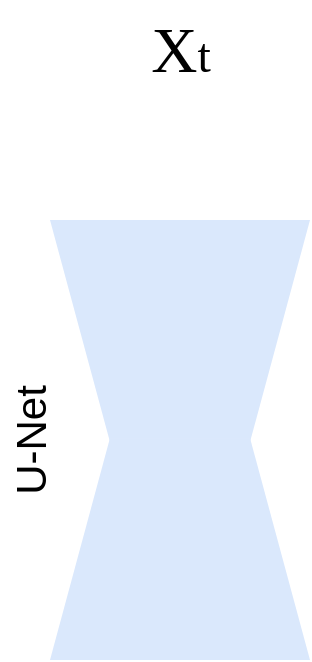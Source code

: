 <mxfile version="26.1.1">
  <diagram id="C5RBs43oDa-KdzZeNtuy" name="Page-1">
    <mxGraphModel dx="1380" dy="747" grid="1" gridSize="10" guides="1" tooltips="1" connect="1" arrows="1" fold="1" page="1" pageScale="1" pageWidth="827" pageHeight="1169" math="0" shadow="0">
      <root>
        <mxCell id="WIyWlLk6GJQsqaUBKTNV-0" />
        <mxCell id="WIyWlLk6GJQsqaUBKTNV-1" parent="WIyWlLk6GJQsqaUBKTNV-0" />
        <mxCell id="WBP_kT_MwUk3uhpTw0UZ-2" value="" style="group;movable=1;resizable=1;rotatable=1;deletable=1;editable=1;locked=0;connectable=1;" vertex="1" connectable="0" parent="WIyWlLk6GJQsqaUBKTNV-1">
          <mxGeometry x="60" y="240" width="130" height="220" as="geometry" />
        </mxCell>
        <mxCell id="WBP_kT_MwUk3uhpTw0UZ-0" value="" style="verticalLabelPosition=middle;verticalAlign=middle;html=1;shape=trapezoid;perimeter=trapezoidPerimeter;whiteSpace=wrap;size=0.23;arcSize=10;flipV=1;labelPosition=center;align=center;strokeColor=none;fillColor=#dae8fc;" vertex="1" parent="WBP_kT_MwUk3uhpTw0UZ-2">
          <mxGeometry width="130" height="110.615" as="geometry" />
        </mxCell>
        <mxCell id="WBP_kT_MwUk3uhpTw0UZ-1" value="" style="verticalLabelPosition=middle;verticalAlign=middle;html=1;shape=trapezoid;perimeter=trapezoidPerimeter;whiteSpace=wrap;size=0.23;arcSize=10;flipV=1;labelPosition=center;align=center;strokeColor=none;fillColor=#dae8fc;rotation=-180;" vertex="1" parent="WBP_kT_MwUk3uhpTw0UZ-2">
          <mxGeometry y="109.385" width="130" height="110.615" as="geometry" />
        </mxCell>
        <mxCell id="WBP_kT_MwUk3uhpTw0UZ-3" value="&lt;font face=&quot;Times New Roman&quot;&gt;X&lt;font style=&quot;font-size: 24px;&quot;&gt;t&lt;/font&gt;&lt;/font&gt;" style="text;html=1;align=center;verticalAlign=middle;resizable=0;points=[];autosize=1;strokeColor=none;fillColor=none;fontSize=32;" vertex="1" parent="WIyWlLk6GJQsqaUBKTNV-1">
          <mxGeometry x="100" y="130" width="50" height="50" as="geometry" />
        </mxCell>
        <mxCell id="WBP_kT_MwUk3uhpTw0UZ-4" value="U-Net" style="text;strokeColor=none;align=center;fillColor=none;html=1;verticalAlign=middle;whiteSpace=wrap;rounded=0;rotation=-90;fontSize=21;" vertex="1" parent="WIyWlLk6GJQsqaUBKTNV-1">
          <mxGeometry x="20" y="335" width="60" height="30" as="geometry" />
        </mxCell>
      </root>
    </mxGraphModel>
  </diagram>
</mxfile>
